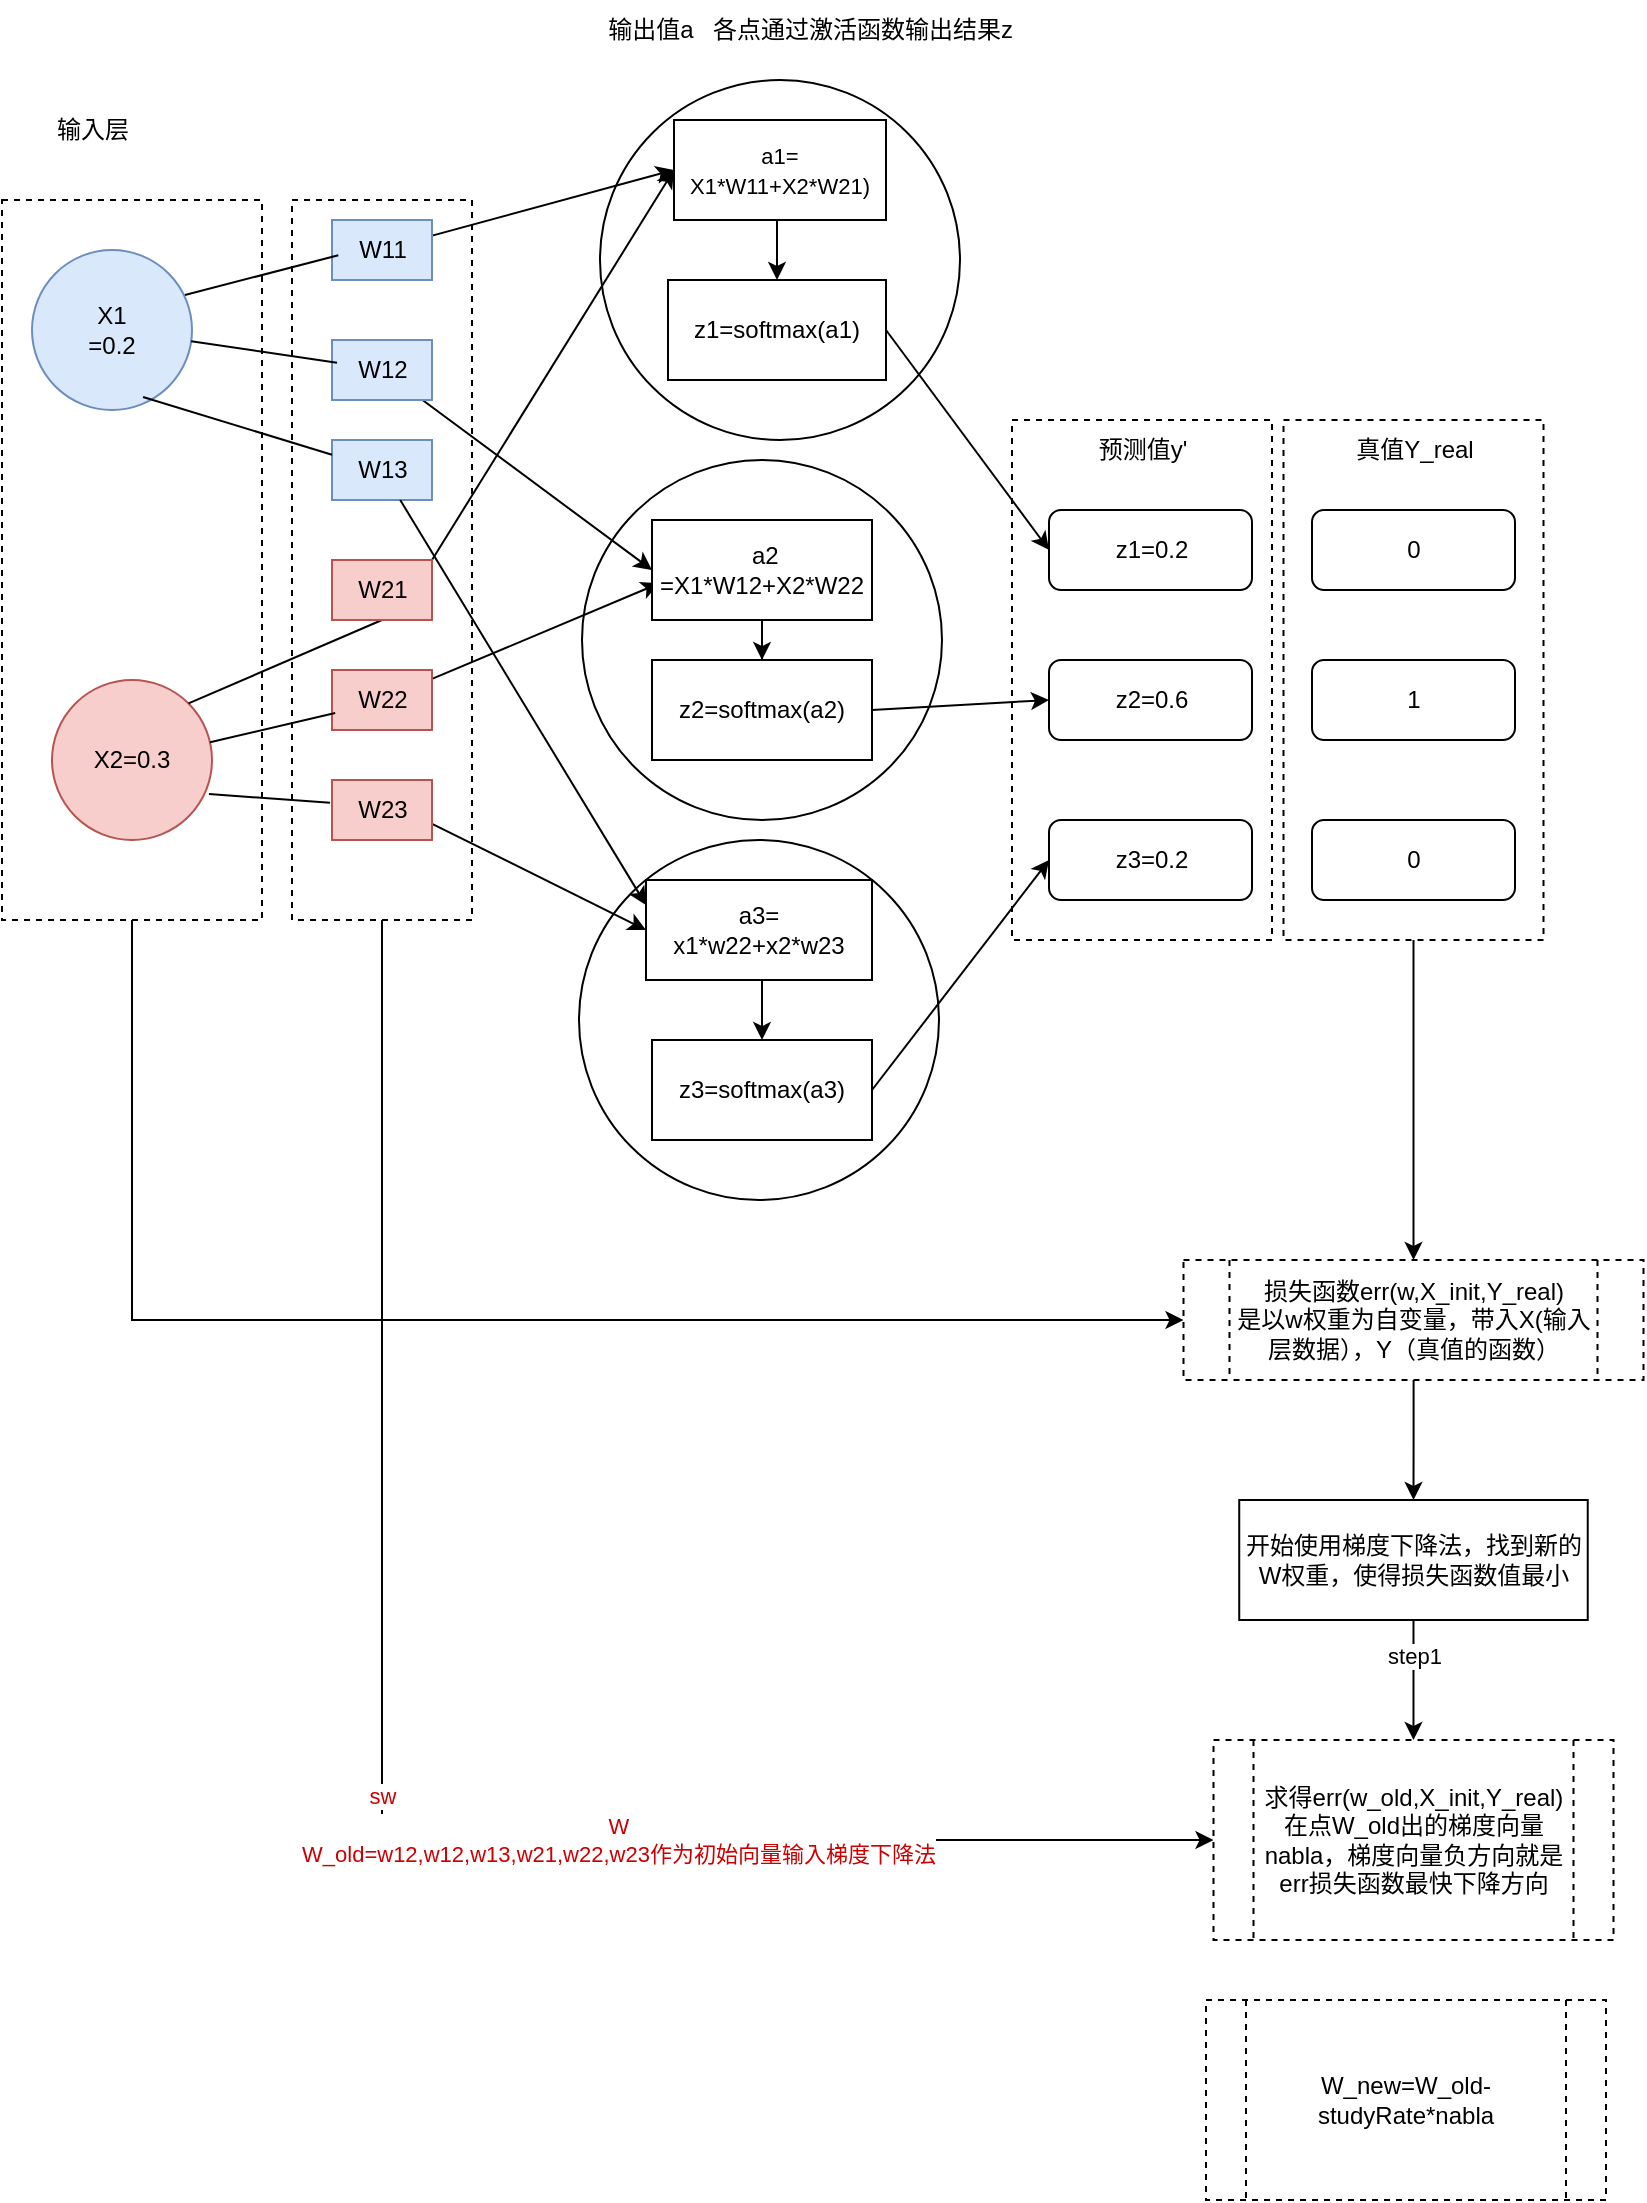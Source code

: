 <mxfile version="20.7.4" type="device"><diagram id="IXdE1O_t6RQuW22tbXiQ" name="第 1 页"><mxGraphModel dx="882" dy="653" grid="1" gridSize="10" guides="1" tooltips="1" connect="1" arrows="1" fold="1" page="1" pageScale="1" pageWidth="827" pageHeight="1169" math="0" shadow="0"><root><mxCell id="0"/><mxCell id="1" parent="0"/><mxCell id="qm54lGhmKQJOy_6PYB7Y-68" value="" style="rounded=0;whiteSpace=wrap;html=1;dashed=1;" vertex="1" parent="1"><mxGeometry x="25" y="160" width="130" height="360" as="geometry"/></mxCell><mxCell id="qm54lGhmKQJOy_6PYB7Y-66" style="edgeStyle=orthogonalEdgeStyle;rounded=0;orthogonalLoop=1;jettySize=auto;html=1;exitX=0.5;exitY=1;exitDx=0;exitDy=0;entryX=0;entryY=0.5;entryDx=0;entryDy=0;fontColor=#CC0000;" edge="1" parent="1" source="qm54lGhmKQJOy_6PYB7Y-68" target="qm54lGhmKQJOy_6PYB7Y-57"><mxGeometry relative="1" as="geometry"/></mxCell><mxCell id="qm54lGhmKQJOy_6PYB7Y-69" value="sw" style="edgeStyle=orthogonalEdgeStyle;rounded=0;orthogonalLoop=1;jettySize=auto;html=1;exitX=0.5;exitY=1;exitDx=0;exitDy=0;entryX=0;entryY=0.5;entryDx=0;entryDy=0;fontColor=#CC0000;" edge="1" parent="1" source="qm54lGhmKQJOy_6PYB7Y-64" target="qm54lGhmKQJOy_6PYB7Y-62"><mxGeometry relative="1" as="geometry"/></mxCell><mxCell id="qm54lGhmKQJOy_6PYB7Y-64" value="" style="rounded=0;whiteSpace=wrap;html=1;dashed=1;" vertex="1" parent="1"><mxGeometry x="170" y="160" width="90" height="360" as="geometry"/></mxCell><mxCell id="qm54lGhmKQJOy_6PYB7Y-59" style="edgeStyle=orthogonalEdgeStyle;rounded=0;orthogonalLoop=1;jettySize=auto;html=1;entryX=0.5;entryY=0;entryDx=0;entryDy=0;" edge="1" parent="1" source="qm54lGhmKQJOy_6PYB7Y-56" target="qm54lGhmKQJOy_6PYB7Y-57"><mxGeometry relative="1" as="geometry"/></mxCell><mxCell id="qm54lGhmKQJOy_6PYB7Y-56" value="" style="rounded=0;whiteSpace=wrap;html=1;dashed=1;" vertex="1" parent="1"><mxGeometry x="665.75" y="270" width="130" height="260" as="geometry"/></mxCell><mxCell id="qm54lGhmKQJOy_6PYB7Y-55" value="" style="rounded=0;whiteSpace=wrap;html=1;dashed=1;" vertex="1" parent="1"><mxGeometry x="530" y="270" width="130" height="260" as="geometry"/></mxCell><mxCell id="qm54lGhmKQJOy_6PYB7Y-34" value="" style="ellipse;whiteSpace=wrap;html=1;aspect=fixed;" vertex="1" parent="1"><mxGeometry x="313.5" y="480" width="180" height="180" as="geometry"/></mxCell><mxCell id="qm54lGhmKQJOy_6PYB7Y-33" value="" style="ellipse;whiteSpace=wrap;html=1;aspect=fixed;" vertex="1" parent="1"><mxGeometry x="315" y="290" width="180" height="180" as="geometry"/></mxCell><mxCell id="qm54lGhmKQJOy_6PYB7Y-29" value="" style="ellipse;whiteSpace=wrap;html=1;aspect=fixed;" vertex="1" parent="1"><mxGeometry x="324" y="100" width="180" height="180" as="geometry"/></mxCell><mxCell id="qm54lGhmKQJOy_6PYB7Y-12" style="edgeStyle=orthogonalEdgeStyle;rounded=0;orthogonalLoop=1;jettySize=auto;html=1;exitX=0.5;exitY=1;exitDx=0;exitDy=0;" edge="1" parent="1" source="qm54lGhmKQJOy_6PYB7Y-14" target="qm54lGhmKQJOy_6PYB7Y-3"><mxGeometry relative="1" as="geometry"><mxPoint x="424" y="325" as="sourcePoint"/></mxGeometry></mxCell><mxCell id="oOrapWVlc_j5gESxgmWO-4" value="X2=0.3" style="ellipse;whiteSpace=wrap;html=1;fillColor=#f8cecc;strokeColor=#b85450;" parent="1" vertex="1"><mxGeometry x="50" y="400" width="80" height="80" as="geometry"/></mxCell><mxCell id="oOrapWVlc_j5gESxgmWO-5" value="X1&lt;br&gt;=0.2" style="ellipse;whiteSpace=wrap;html=1;fillColor=#dae8fc;strokeColor=#6c8ebf;" parent="1" vertex="1"><mxGeometry x="40" y="185" width="80" height="80" as="geometry"/></mxCell><mxCell id="oOrapWVlc_j5gESxgmWO-6" value="" style="endArrow=classic;html=1;rounded=0;exitX=0.956;exitY=0.281;exitDx=0;exitDy=0;exitPerimeter=0;startArrow=none;entryX=0;entryY=0.5;entryDx=0;entryDy=0;" parent="1" source="oOrapWVlc_j5gESxgmWO-7" target="qm54lGhmKQJOy_6PYB7Y-13" edge="1"><mxGeometry width="50" height="50" relative="1" as="geometry"><mxPoint x="180" y="270" as="sourcePoint"/><mxPoint x="330" y="200" as="targetPoint"/></mxGeometry></mxCell><mxCell id="oOrapWVlc_j5gESxgmWO-8" value="" style="endArrow=classic;html=1;rounded=0;entryX=0;entryY=0.5;entryDx=0;entryDy=0;startArrow=none;" parent="1" target="qm54lGhmKQJOy_6PYB7Y-14" edge="1" source="oOrapWVlc_j5gESxgmWO-9"><mxGeometry width="50" height="50" relative="1" as="geometry"><mxPoint x="190" y="280" as="sourcePoint"/><mxPoint x="310" y="310.6" as="targetPoint"/></mxGeometry></mxCell><mxCell id="oOrapWVlc_j5gESxgmWO-11" value="W13" style="text;html=1;align=center;verticalAlign=middle;resizable=0;points=[];autosize=1;strokeColor=#6c8ebf;fillColor=#dae8fc;" parent="1" vertex="1"><mxGeometry x="190" y="280" width="50" height="30" as="geometry"/></mxCell><mxCell id="oOrapWVlc_j5gESxgmWO-12" value="" style="endArrow=classic;html=1;rounded=0;exitX=1;exitY=0;exitDx=0;exitDy=0;entryX=0;entryY=0.5;entryDx=0;entryDy=0;startArrow=none;" parent="1" source="oOrapWVlc_j5gESxgmWO-15" target="qm54lGhmKQJOy_6PYB7Y-13" edge="1"><mxGeometry width="50" height="50" relative="1" as="geometry"><mxPoint x="390" y="340" as="sourcePoint"/><mxPoint x="307.51" y="192.03" as="targetPoint"/></mxGeometry></mxCell><mxCell id="oOrapWVlc_j5gESxgmWO-13" value="" style="endArrow=classic;html=1;rounded=0;entryX=0.033;entryY=0.633;entryDx=0;entryDy=0;entryPerimeter=0;startArrow=none;" parent="1" source="oOrapWVlc_j5gESxgmWO-17" target="qm54lGhmKQJOy_6PYB7Y-14" edge="1"><mxGeometry width="50" height="50" relative="1" as="geometry"><mxPoint x="188.284" y="391.716" as="sourcePoint"/><mxPoint x="307.84" y="351.16" as="targetPoint"/></mxGeometry></mxCell><mxCell id="oOrapWVlc_j5gESxgmWO-14" value="" style="endArrow=classic;html=1;rounded=0;entryX=0;entryY=0.5;entryDx=0;entryDy=0;exitX=0.981;exitY=0.713;exitDx=0;exitDy=0;exitPerimeter=0;startArrow=none;" parent="1" source="oOrapWVlc_j5gESxgmWO-18" target="qm54lGhmKQJOy_6PYB7Y-28" edge="1"><mxGeometry width="50" height="50" relative="1" as="geometry"><mxPoint x="199.677" y="414.93" as="sourcePoint"/><mxPoint x="306.201" y="495.72" as="targetPoint"/></mxGeometry></mxCell><mxCell id="oOrapWVlc_j5gESxgmWO-16" value="" style="endArrow=none;html=1;rounded=0;exitX=1;exitY=0;exitDx=0;exitDy=0;entryX=0.5;entryY=1;entryDx=0;entryDy=0;" parent="1" source="oOrapWVlc_j5gESxgmWO-4" target="oOrapWVlc_j5gESxgmWO-15" edge="1"><mxGeometry width="50" height="50" relative="1" as="geometry"><mxPoint x="178.284" y="381.716" as="sourcePoint"/><mxPoint x="340" y="250" as="targetPoint"/></mxGeometry></mxCell><mxCell id="oOrapWVlc_j5gESxgmWO-15" value="W21" style="text;html=1;align=center;verticalAlign=middle;resizable=0;points=[];autosize=1;strokeColor=#b85450;fillColor=#f8cecc;" parent="1" vertex="1"><mxGeometry x="190" y="340" width="50" height="30" as="geometry"/></mxCell><mxCell id="qm54lGhmKQJOy_6PYB7Y-2" value="z1=softmax(a1)" style="rounded=0;whiteSpace=wrap;html=1;" vertex="1" parent="1"><mxGeometry x="358" y="200" width="109" height="50" as="geometry"/></mxCell><mxCell id="qm54lGhmKQJOy_6PYB7Y-3" value="z2=softmax(a2)" style="rounded=0;whiteSpace=wrap;html=1;" vertex="1" parent="1"><mxGeometry x="350" y="390" width="110" height="50" as="geometry"/></mxCell><mxCell id="qm54lGhmKQJOy_6PYB7Y-4" value="z3=softmax(a3)" style="rounded=0;whiteSpace=wrap;html=1;" vertex="1" parent="1"><mxGeometry x="350" y="580" width="110" height="50" as="geometry"/></mxCell><mxCell id="qm54lGhmKQJOy_6PYB7Y-6" value="各点通过激活函数输出结果z" style="text;html=1;align=center;verticalAlign=middle;resizable=0;points=[];autosize=1;strokeColor=none;fillColor=none;" vertex="1" parent="1"><mxGeometry x="370" y="60" width="170" height="30" as="geometry"/></mxCell><mxCell id="qm54lGhmKQJOy_6PYB7Y-7" value="输出值a" style="text;html=1;align=center;verticalAlign=middle;resizable=0;points=[];autosize=1;strokeColor=none;fillColor=none;" vertex="1" parent="1"><mxGeometry x="313.5" y="60" width="70" height="30" as="geometry"/></mxCell><mxCell id="qm54lGhmKQJOy_6PYB7Y-8" value="输入层" style="text;html=1;align=center;verticalAlign=middle;resizable=0;points=[];autosize=1;strokeColor=none;fillColor=none;" vertex="1" parent="1"><mxGeometry x="40" y="110" width="60" height="30" as="geometry"/></mxCell><mxCell id="qm54lGhmKQJOy_6PYB7Y-30" style="edgeStyle=orthogonalEdgeStyle;rounded=0;orthogonalLoop=1;jettySize=auto;html=1;exitX=0.5;exitY=1;exitDx=0;exitDy=0;entryX=0.5;entryY=0;entryDx=0;entryDy=0;" edge="1" parent="1" source="qm54lGhmKQJOy_6PYB7Y-13" target="qm54lGhmKQJOy_6PYB7Y-2"><mxGeometry relative="1" as="geometry"/></mxCell><mxCell id="qm54lGhmKQJOy_6PYB7Y-13" value="&lt;span style=&quot;font-size: 11px;&quot;&gt;a1= X1*W11+X2*W21)&lt;/span&gt;" style="rounded=0;whiteSpace=wrap;html=1;" vertex="1" parent="1"><mxGeometry x="361" y="120" width="106" height="50" as="geometry"/></mxCell><mxCell id="qm54lGhmKQJOy_6PYB7Y-14" value="&amp;nbsp;a2&lt;br&gt;=X1*W12+X2*W22" style="rounded=0;whiteSpace=wrap;html=1;" vertex="1" parent="1"><mxGeometry x="350" y="320" width="110" height="50" as="geometry"/></mxCell><mxCell id="oOrapWVlc_j5gESxgmWO-7" value="W11" style="text;html=1;align=center;verticalAlign=middle;resizable=0;points=[];autosize=1;strokeColor=#6c8ebf;fillColor=#dae8fc;" parent="1" vertex="1"><mxGeometry x="190" y="170" width="50" height="30" as="geometry"/></mxCell><mxCell id="qm54lGhmKQJOy_6PYB7Y-19" value="" style="endArrow=none;html=1;rounded=0;entryX=0.063;entryY=0.588;entryDx=0;entryDy=0;entryPerimeter=0;exitX=0.956;exitY=0.281;exitDx=0;exitDy=0;exitPerimeter=0;" edge="1" parent="1" source="oOrapWVlc_j5gESxgmWO-5" target="oOrapWVlc_j5gESxgmWO-7"><mxGeometry width="50" height="50" relative="1" as="geometry"><mxPoint x="166.48" y="192.48" as="sourcePoint"/><mxPoint x="312.19" y="186.44" as="targetPoint"/></mxGeometry></mxCell><mxCell id="oOrapWVlc_j5gESxgmWO-9" value="W12" style="text;html=1;align=center;verticalAlign=middle;resizable=0;points=[];autosize=1;strokeColor=#6c8ebf;fillColor=#dae8fc;" parent="1" vertex="1"><mxGeometry x="190" y="230" width="50" height="30" as="geometry"/></mxCell><mxCell id="qm54lGhmKQJOy_6PYB7Y-20" value="" style="endArrow=none;html=1;rounded=0;entryX=0.05;entryY=0.38;entryDx=0;entryDy=0;entryPerimeter=0;" edge="1" parent="1" source="oOrapWVlc_j5gESxgmWO-5" target="oOrapWVlc_j5gESxgmWO-9"><mxGeometry width="50" height="50" relative="1" as="geometry"><mxPoint x="164.966" y="229.426" as="sourcePoint"/><mxPoint x="310" y="310.6" as="targetPoint"/></mxGeometry></mxCell><mxCell id="oOrapWVlc_j5gESxgmWO-17" value="W22" style="text;html=1;align=center;verticalAlign=middle;resizable=0;points=[];autosize=1;strokeColor=#b85450;fillColor=#f8cecc;" parent="1" vertex="1"><mxGeometry x="190" y="395" width="50" height="30" as="geometry"/></mxCell><mxCell id="qm54lGhmKQJOy_6PYB7Y-21" value="" style="endArrow=none;html=1;rounded=0;entryX=0.032;entryY=0.718;entryDx=0;entryDy=0;entryPerimeter=0;" edge="1" parent="1" source="oOrapWVlc_j5gESxgmWO-4" target="oOrapWVlc_j5gESxgmWO-17"><mxGeometry width="50" height="50" relative="1" as="geometry"><mxPoint x="184.893" y="420.442" as="sourcePoint"/><mxPoint x="307.84" y="351.16" as="targetPoint"/></mxGeometry></mxCell><mxCell id="oOrapWVlc_j5gESxgmWO-18" value="W23" style="text;html=1;align=center;verticalAlign=middle;resizable=0;points=[];autosize=1;strokeColor=#b85450;fillColor=#f8cecc;" parent="1" vertex="1"><mxGeometry x="190" y="450" width="50" height="30" as="geometry"/></mxCell><mxCell id="qm54lGhmKQJOy_6PYB7Y-22" value="" style="endArrow=none;html=1;rounded=0;entryX=-0.019;entryY=0.381;entryDx=0;entryDy=0;entryPerimeter=0;exitX=0.981;exitY=0.713;exitDx=0;exitDy=0;exitPerimeter=0;" edge="1" parent="1" source="oOrapWVlc_j5gESxgmWO-4" target="oOrapWVlc_j5gESxgmWO-18"><mxGeometry width="50" height="50" relative="1" as="geometry"><mxPoint x="188.48" y="457.04" as="sourcePoint"/><mxPoint x="306.201" y="495.72" as="targetPoint"/></mxGeometry></mxCell><mxCell id="qm54lGhmKQJOy_6PYB7Y-25" value="" style="endArrow=none;html=1;rounded=0;entryX=0.694;entryY=0.919;entryDx=0;entryDy=0;entryPerimeter=0;" edge="1" parent="1" source="oOrapWVlc_j5gESxgmWO-11" target="oOrapWVlc_j5gESxgmWO-5"><mxGeometry width="50" height="50" relative="1" as="geometry"><mxPoint x="30" y="390" as="sourcePoint"/><mxPoint x="80" y="340" as="targetPoint"/></mxGeometry></mxCell><mxCell id="qm54lGhmKQJOy_6PYB7Y-26" value="" style="endArrow=classic;html=1;rounded=0;entryX=0;entryY=0.25;entryDx=0;entryDy=0;startArrow=none;" edge="1" parent="1" source="oOrapWVlc_j5gESxgmWO-11" target="qm54lGhmKQJOy_6PYB7Y-28"><mxGeometry width="50" height="50" relative="1" as="geometry"><mxPoint x="200" y="310" as="sourcePoint"/><mxPoint x="326.398" y="467.398" as="targetPoint"/></mxGeometry></mxCell><mxCell id="qm54lGhmKQJOy_6PYB7Y-31" style="edgeStyle=orthogonalEdgeStyle;rounded=0;orthogonalLoop=1;jettySize=auto;html=1;exitX=0.5;exitY=1;exitDx=0;exitDy=0;entryX=0.5;entryY=0;entryDx=0;entryDy=0;" edge="1" parent="1" source="qm54lGhmKQJOy_6PYB7Y-28" target="qm54lGhmKQJOy_6PYB7Y-4"><mxGeometry relative="1" as="geometry"/></mxCell><mxCell id="qm54lGhmKQJOy_6PYB7Y-28" value="a3=&lt;br&gt;x1*w22+x2*w23" style="rounded=0;whiteSpace=wrap;html=1;" vertex="1" parent="1"><mxGeometry x="347" y="500" width="113" height="50" as="geometry"/></mxCell><mxCell id="qm54lGhmKQJOy_6PYB7Y-35" value="z1=0.2" style="rounded=1;whiteSpace=wrap;html=1;" vertex="1" parent="1"><mxGeometry x="548.5" y="315" width="101.5" height="40" as="geometry"/></mxCell><mxCell id="qm54lGhmKQJOy_6PYB7Y-36" value="z2=0.6" style="rounded=1;whiteSpace=wrap;html=1;" vertex="1" parent="1"><mxGeometry x="548.5" y="390" width="101.5" height="40" as="geometry"/></mxCell><mxCell id="qm54lGhmKQJOy_6PYB7Y-37" value="z3=0.2" style="rounded=1;whiteSpace=wrap;html=1;" vertex="1" parent="1"><mxGeometry x="548.5" y="470" width="101.5" height="40" as="geometry"/></mxCell><mxCell id="qm54lGhmKQJOy_6PYB7Y-42" value="" style="endArrow=classic;html=1;rounded=0;entryX=0;entryY=0.5;entryDx=0;entryDy=0;exitX=1;exitY=0.5;exitDx=0;exitDy=0;" edge="1" parent="1" source="qm54lGhmKQJOy_6PYB7Y-3" target="qm54lGhmKQJOy_6PYB7Y-36"><mxGeometry width="50" height="50" relative="1" as="geometry"><mxPoint x="390" y="360" as="sourcePoint"/><mxPoint x="440" y="310" as="targetPoint"/></mxGeometry></mxCell><mxCell id="qm54lGhmKQJOy_6PYB7Y-43" value="" style="endArrow=classic;html=1;rounded=0;entryX=0;entryY=0.5;entryDx=0;entryDy=0;exitX=1;exitY=0.5;exitDx=0;exitDy=0;" edge="1" parent="1" source="qm54lGhmKQJOy_6PYB7Y-4" target="qm54lGhmKQJOy_6PYB7Y-37"><mxGeometry width="50" height="50" relative="1" as="geometry"><mxPoint x="470" y="425" as="sourcePoint"/><mxPoint x="558.5" y="360" as="targetPoint"/></mxGeometry></mxCell><mxCell id="qm54lGhmKQJOy_6PYB7Y-44" value="" style="endArrow=classic;html=1;rounded=0;exitX=1;exitY=0.5;exitDx=0;exitDy=0;entryX=0;entryY=0.5;entryDx=0;entryDy=0;" edge="1" parent="1" source="qm54lGhmKQJOy_6PYB7Y-2" target="qm54lGhmKQJOy_6PYB7Y-35"><mxGeometry width="50" height="50" relative="1" as="geometry"><mxPoint x="610" y="230" as="sourcePoint"/><mxPoint x="660" y="180" as="targetPoint"/></mxGeometry></mxCell><mxCell id="qm54lGhmKQJOy_6PYB7Y-46" value="0" style="rounded=1;whiteSpace=wrap;html=1;" vertex="1" parent="1"><mxGeometry x="680" y="315" width="101.5" height="40" as="geometry"/></mxCell><mxCell id="qm54lGhmKQJOy_6PYB7Y-47" value="1" style="rounded=1;whiteSpace=wrap;html=1;" vertex="1" parent="1"><mxGeometry x="680" y="390" width="101.5" height="40" as="geometry"/></mxCell><mxCell id="qm54lGhmKQJOy_6PYB7Y-48" value="0" style="rounded=1;whiteSpace=wrap;html=1;" vertex="1" parent="1"><mxGeometry x="680" y="470" width="101.5" height="40" as="geometry"/></mxCell><mxCell id="qm54lGhmKQJOy_6PYB7Y-49" value="真值Y_real" style="text;html=1;align=center;verticalAlign=middle;resizable=0;points=[];autosize=1;strokeColor=none;fillColor=none;" vertex="1" parent="1"><mxGeometry x="690.75" y="270" width="80" height="30" as="geometry"/></mxCell><mxCell id="qm54lGhmKQJOy_6PYB7Y-50" value="预测值y'" style="text;html=1;align=center;verticalAlign=middle;resizable=0;points=[];autosize=1;strokeColor=none;fillColor=none;" vertex="1" parent="1"><mxGeometry x="560" y="270" width="70" height="30" as="geometry"/></mxCell><mxCell id="qm54lGhmKQJOy_6PYB7Y-73" style="edgeStyle=orthogonalEdgeStyle;rounded=0;orthogonalLoop=1;jettySize=auto;html=1;entryX=0.5;entryY=0;entryDx=0;entryDy=0;fontColor=#000000;" edge="1" parent="1" source="qm54lGhmKQJOy_6PYB7Y-57" target="qm54lGhmKQJOy_6PYB7Y-72"><mxGeometry relative="1" as="geometry"/></mxCell><mxCell id="qm54lGhmKQJOy_6PYB7Y-57" value="损失函数err(w,X_init,Y_real)&lt;br&gt;是以w权重为自变量，带入X(输入层数据），Y（真值的函数）" style="shape=process;whiteSpace=wrap;html=1;backgroundOutline=1;dashed=1;" vertex="1" parent="1"><mxGeometry x="615.75" y="690" width="230" height="60" as="geometry"/></mxCell><mxCell id="qm54lGhmKQJOy_6PYB7Y-62" value="求得err(w_old,X_init,Y_real)在点W_old出的梯度向量nabla，梯度向量负方向就是err损失函数最快下降方向" style="shape=process;whiteSpace=wrap;html=1;backgroundOutline=1;dashed=1;" vertex="1" parent="1"><mxGeometry x="630.75" y="930" width="200" height="100" as="geometry"/></mxCell><mxCell id="qm54lGhmKQJOy_6PYB7Y-72" value="&lt;font color=&quot;#000000&quot;&gt;开始使用梯度下降法，找到新的W权重，使得损失函数值最小&lt;/font&gt;" style="rounded=0;whiteSpace=wrap;html=1;fontColor=#CC0000;strokeColor=#000000;" vertex="1" parent="1"><mxGeometry x="643.62" y="810" width="174.25" height="60" as="geometry"/></mxCell><mxCell id="qm54lGhmKQJOy_6PYB7Y-75" value="" style="endArrow=classic;html=1;rounded=0;fontColor=#000000;entryX=0.5;entryY=0;entryDx=0;entryDy=0;exitX=0.5;exitY=1;exitDx=0;exitDy=0;" edge="1" parent="1" source="qm54lGhmKQJOy_6PYB7Y-72" target="qm54lGhmKQJOy_6PYB7Y-62"><mxGeometry width="50" height="50" relative="1" as="geometry"><mxPoint x="390" y="770" as="sourcePoint"/><mxPoint x="440" y="720" as="targetPoint"/></mxGeometry></mxCell><mxCell id="qm54lGhmKQJOy_6PYB7Y-76" value="step1" style="edgeLabel;html=1;align=center;verticalAlign=middle;resizable=0;points=[];fontColor=#000000;" vertex="1" connectable="0" parent="qm54lGhmKQJOy_6PYB7Y-75"><mxGeometry x="-0.4" relative="1" as="geometry"><mxPoint as="offset"/></mxGeometry></mxCell><mxCell id="qm54lGhmKQJOy_6PYB7Y-77" value="W&lt;br&gt;W_old=w12,w12,w13,w21,w22,w23作为初始向量输入梯度下降法" style="edgeLabel;html=1;align=center;verticalAlign=middle;resizable=0;points=[];fontColor=#CC0000;" vertex="1" connectable="0" parent="1"><mxGeometry x="333" y="980" as="geometry"/></mxCell><mxCell id="qm54lGhmKQJOy_6PYB7Y-78" value="W_new=W_old-studyRate*nabla" style="shape=process;whiteSpace=wrap;html=1;backgroundOutline=1;dashed=1;" vertex="1" parent="1"><mxGeometry x="627" y="1060" width="200" height="100" as="geometry"/></mxCell></root></mxGraphModel></diagram></mxfile>